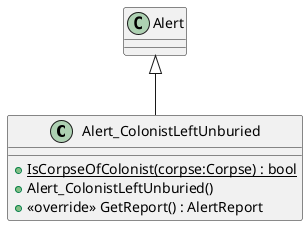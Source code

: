 @startuml
class Alert_ColonistLeftUnburied {
    + {static} IsCorpseOfColonist(corpse:Corpse) : bool
    + Alert_ColonistLeftUnburied()
    + <<override>> GetReport() : AlertReport
}
Alert <|-- Alert_ColonistLeftUnburied
@enduml
